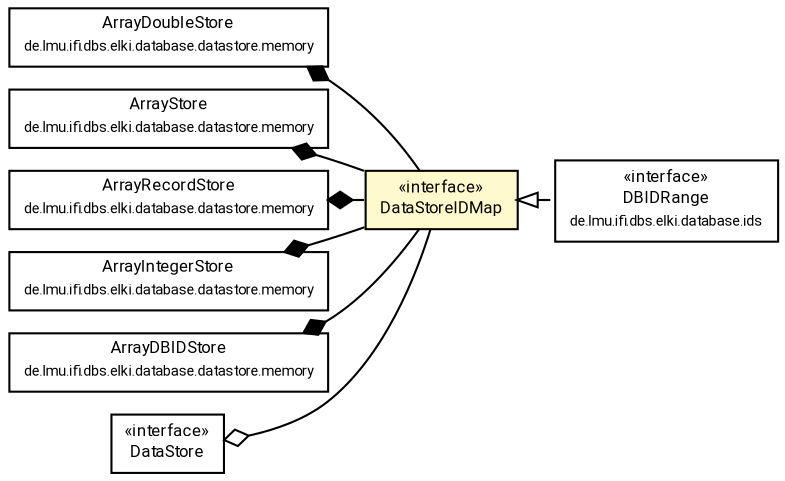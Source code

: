 #!/usr/local/bin/dot
#
# Class diagram 
# Generated by UMLGraph version R5_7_2-60-g0e99a6 (http://www.spinellis.gr/umlgraph/)
#

digraph G {
	graph [fontnames="svg"]
	edge [fontname="Roboto",fontsize=7,labelfontname="Roboto",labelfontsize=7,color="black"];
	node [fontname="Roboto",fontcolor="black",fontsize=8,shape=plaintext,margin=0,width=0,height=0];
	nodesep=0.15;
	ranksep=0.25;
	rankdir=LR;
	// de.lmu.ifi.dbs.elki.database.ids.DBIDRange
	c3121171 [label=<<table title="de.lmu.ifi.dbs.elki.database.ids.DBIDRange" border="0" cellborder="1" cellspacing="0" cellpadding="2" href="../ids/DBIDRange.html" target="_parent">
		<tr><td><table border="0" cellspacing="0" cellpadding="1">
		<tr><td align="center" balign="center"> &#171;interface&#187; </td></tr>
		<tr><td align="center" balign="center"> <font face="Roboto">DBIDRange</font> </td></tr>
		<tr><td align="center" balign="center"> <font face="Roboto" point-size="7.0">de.lmu.ifi.dbs.elki.database.ids</font> </td></tr>
		</table></td></tr>
		</table>>, URL="../ids/DBIDRange.html"];
	// de.lmu.ifi.dbs.elki.database.datastore.DataStoreIDMap
	c3121193 [label=<<table title="de.lmu.ifi.dbs.elki.database.datastore.DataStoreIDMap" border="0" cellborder="1" cellspacing="0" cellpadding="2" bgcolor="lemonChiffon" href="DataStoreIDMap.html" target="_parent">
		<tr><td><table border="0" cellspacing="0" cellpadding="1">
		<tr><td align="center" balign="center"> &#171;interface&#187; </td></tr>
		<tr><td align="center" balign="center"> <font face="Roboto">DataStoreIDMap</font> </td></tr>
		</table></td></tr>
		</table>>, URL="DataStoreIDMap.html"];
	// de.lmu.ifi.dbs.elki.database.datastore.memory.ArrayDoubleStore
	c3121207 [label=<<table title="de.lmu.ifi.dbs.elki.database.datastore.memory.ArrayDoubleStore" border="0" cellborder="1" cellspacing="0" cellpadding="2" href="memory/ArrayDoubleStore.html" target="_parent">
		<tr><td><table border="0" cellspacing="0" cellpadding="1">
		<tr><td align="center" balign="center"> <font face="Roboto">ArrayDoubleStore</font> </td></tr>
		<tr><td align="center" balign="center"> <font face="Roboto" point-size="7.0">de.lmu.ifi.dbs.elki.database.datastore.memory</font> </td></tr>
		</table></td></tr>
		</table>>, URL="memory/ArrayDoubleStore.html"];
	// de.lmu.ifi.dbs.elki.database.datastore.memory.ArrayStore<T>
	c3121211 [label=<<table title="de.lmu.ifi.dbs.elki.database.datastore.memory.ArrayStore" border="0" cellborder="1" cellspacing="0" cellpadding="2" href="memory/ArrayStore.html" target="_parent">
		<tr><td><table border="0" cellspacing="0" cellpadding="1">
		<tr><td align="center" balign="center"> <font face="Roboto">ArrayStore</font> </td></tr>
		<tr><td align="center" balign="center"> <font face="Roboto" point-size="7.0">de.lmu.ifi.dbs.elki.database.datastore.memory</font> </td></tr>
		</table></td></tr>
		</table>>, URL="memory/ArrayStore.html"];
	// de.lmu.ifi.dbs.elki.database.datastore.memory.ArrayRecordStore
	c3121214 [label=<<table title="de.lmu.ifi.dbs.elki.database.datastore.memory.ArrayRecordStore" border="0" cellborder="1" cellspacing="0" cellpadding="2" href="memory/ArrayRecordStore.html" target="_parent">
		<tr><td><table border="0" cellspacing="0" cellpadding="1">
		<tr><td align="center" balign="center"> <font face="Roboto">ArrayRecordStore</font> </td></tr>
		<tr><td align="center" balign="center"> <font face="Roboto" point-size="7.0">de.lmu.ifi.dbs.elki.database.datastore.memory</font> </td></tr>
		</table></td></tr>
		</table>>, URL="memory/ArrayRecordStore.html"];
	// de.lmu.ifi.dbs.elki.database.datastore.memory.ArrayIntegerStore
	c3121216 [label=<<table title="de.lmu.ifi.dbs.elki.database.datastore.memory.ArrayIntegerStore" border="0" cellborder="1" cellspacing="0" cellpadding="2" href="memory/ArrayIntegerStore.html" target="_parent">
		<tr><td><table border="0" cellspacing="0" cellpadding="1">
		<tr><td align="center" balign="center"> <font face="Roboto">ArrayIntegerStore</font> </td></tr>
		<tr><td align="center" balign="center"> <font face="Roboto" point-size="7.0">de.lmu.ifi.dbs.elki.database.datastore.memory</font> </td></tr>
		</table></td></tr>
		</table>>, URL="memory/ArrayIntegerStore.html"];
	// de.lmu.ifi.dbs.elki.database.datastore.memory.ArrayDBIDStore
	c3121222 [label=<<table title="de.lmu.ifi.dbs.elki.database.datastore.memory.ArrayDBIDStore" border="0" cellborder="1" cellspacing="0" cellpadding="2" href="memory/ArrayDBIDStore.html" target="_parent">
		<tr><td><table border="0" cellspacing="0" cellpadding="1">
		<tr><td align="center" balign="center"> <font face="Roboto">ArrayDBIDStore</font> </td></tr>
		<tr><td align="center" balign="center"> <font face="Roboto" point-size="7.0">de.lmu.ifi.dbs.elki.database.datastore.memory</font> </td></tr>
		</table></td></tr>
		</table>>, URL="memory/ArrayDBIDStore.html"];
	// de.lmu.ifi.dbs.elki.database.datastore.DataStore<T>
	c3121223 [label=<<table title="de.lmu.ifi.dbs.elki.database.datastore.DataStore" border="0" cellborder="1" cellspacing="0" cellpadding="2" href="DataStore.html" target="_parent">
		<tr><td><table border="0" cellspacing="0" cellpadding="1">
		<tr><td align="center" balign="center"> &#171;interface&#187; </td></tr>
		<tr><td align="center" balign="center"> <font face="Roboto">DataStore</font> </td></tr>
		</table></td></tr>
		</table>>, URL="DataStore.html"];
	// de.lmu.ifi.dbs.elki.database.ids.DBIDRange implements de.lmu.ifi.dbs.elki.database.datastore.DataStoreIDMap
	c3121193 -> c3121171 [arrowtail=empty,style=dashed,dir=back,weight=9];
	// de.lmu.ifi.dbs.elki.database.datastore.memory.ArrayDoubleStore composed de.lmu.ifi.dbs.elki.database.datastore.DataStoreIDMap
	c3121207 -> c3121193 [arrowhead=none,arrowtail=diamond,dir=back,weight=6];
	// de.lmu.ifi.dbs.elki.database.datastore.memory.ArrayStore<T> composed de.lmu.ifi.dbs.elki.database.datastore.DataStoreIDMap
	c3121211 -> c3121193 [arrowhead=none,arrowtail=diamond,dir=back,weight=6];
	// de.lmu.ifi.dbs.elki.database.datastore.memory.ArrayRecordStore composed de.lmu.ifi.dbs.elki.database.datastore.DataStoreIDMap
	c3121214 -> c3121193 [arrowhead=none,arrowtail=diamond,dir=back,weight=6];
	// de.lmu.ifi.dbs.elki.database.datastore.memory.ArrayIntegerStore composed de.lmu.ifi.dbs.elki.database.datastore.DataStoreIDMap
	c3121216 -> c3121193 [arrowhead=none,arrowtail=diamond,dir=back,weight=6];
	// de.lmu.ifi.dbs.elki.database.datastore.memory.ArrayDBIDStore composed de.lmu.ifi.dbs.elki.database.datastore.DataStoreIDMap
	c3121222 -> c3121193 [arrowhead=none,arrowtail=diamond,dir=back,weight=6];
	// de.lmu.ifi.dbs.elki.database.datastore.DataStore<T> has de.lmu.ifi.dbs.elki.database.datastore.DataStoreIDMap
	c3121223 -> c3121193 [arrowhead=none,arrowtail=ediamond,dir=back,weight=4];
}

